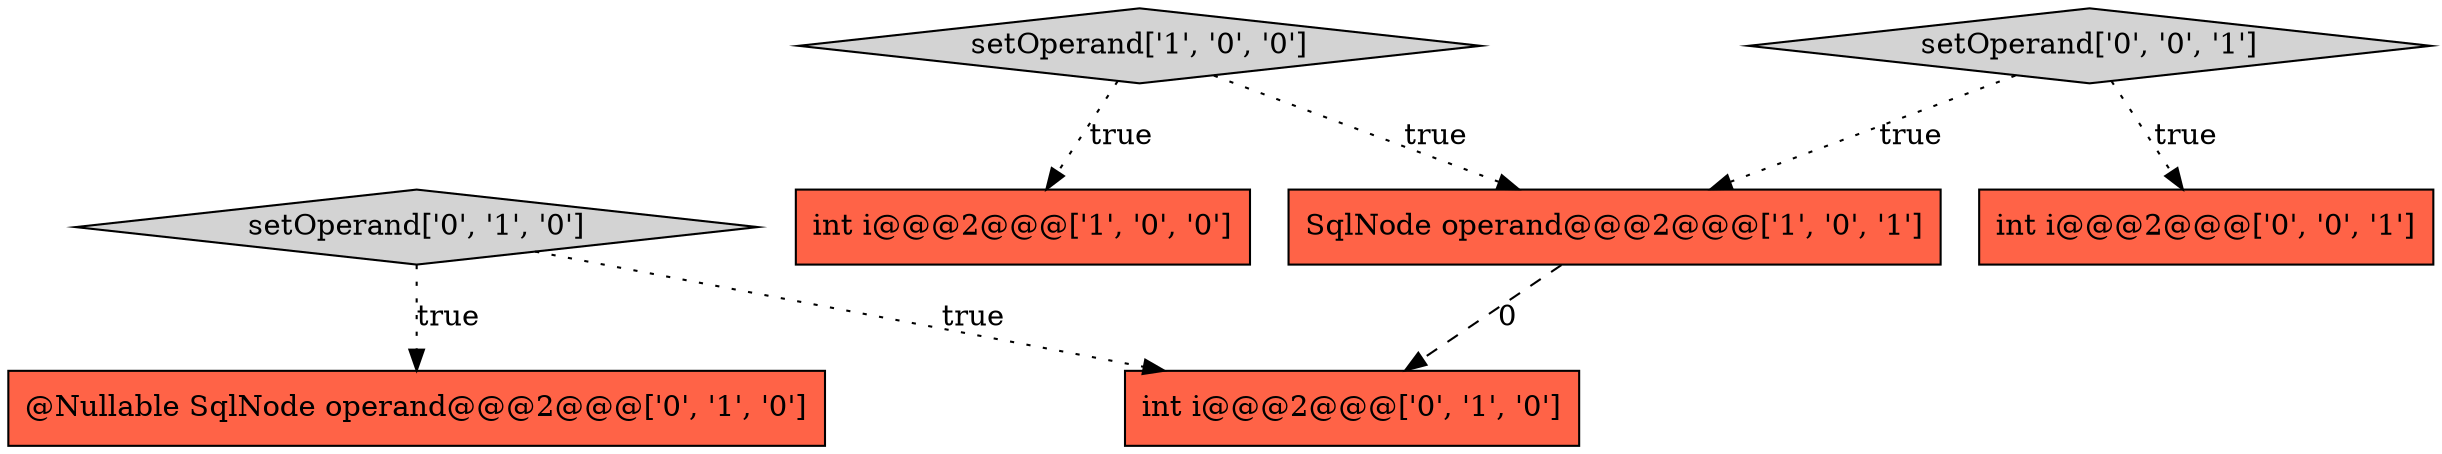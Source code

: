 digraph {
5 [style = filled, label = "setOperand['0', '1', '0']", fillcolor = lightgray, shape = diamond image = "AAA0AAABBB2BBB"];
1 [style = filled, label = "setOperand['1', '0', '0']", fillcolor = lightgray, shape = diamond image = "AAA0AAABBB1BBB"];
4 [style = filled, label = "int i@@@2@@@['0', '1', '0']", fillcolor = tomato, shape = box image = "AAA1AAABBB2BBB"];
0 [style = filled, label = "int i@@@2@@@['1', '0', '0']", fillcolor = tomato, shape = box image = "AAA0AAABBB1BBB"];
3 [style = filled, label = "@Nullable SqlNode operand@@@2@@@['0', '1', '0']", fillcolor = tomato, shape = box image = "AAA0AAABBB2BBB"];
7 [style = filled, label = "setOperand['0', '0', '1']", fillcolor = lightgray, shape = diamond image = "AAA0AAABBB3BBB"];
2 [style = filled, label = "SqlNode operand@@@2@@@['1', '0', '1']", fillcolor = tomato, shape = box image = "AAA0AAABBB1BBB"];
6 [style = filled, label = "int i@@@2@@@['0', '0', '1']", fillcolor = tomato, shape = box image = "AAA0AAABBB3BBB"];
7->2 [style = dotted, label="true"];
1->2 [style = dotted, label="true"];
2->4 [style = dashed, label="0"];
5->4 [style = dotted, label="true"];
1->0 [style = dotted, label="true"];
5->3 [style = dotted, label="true"];
7->6 [style = dotted, label="true"];
}
